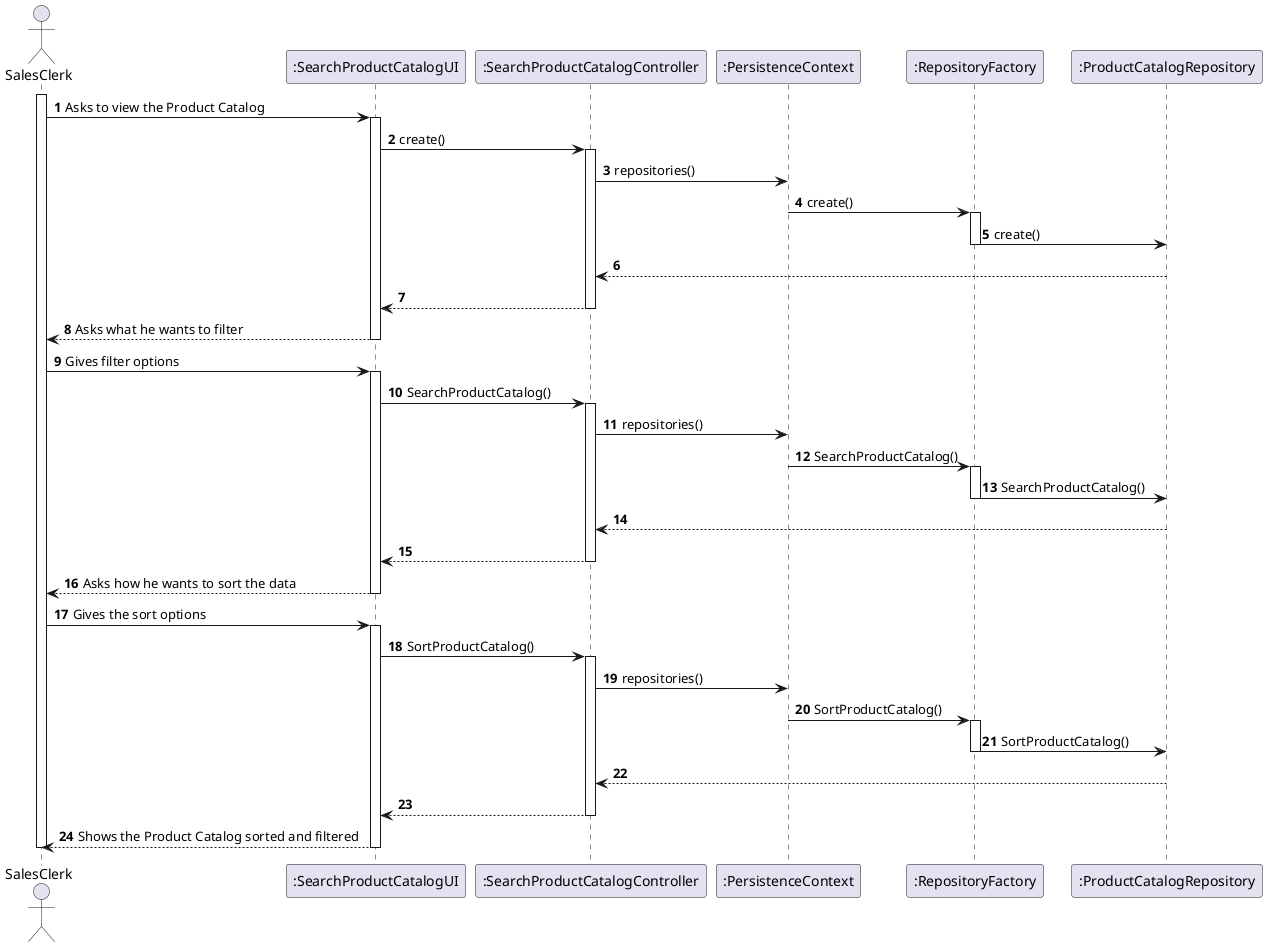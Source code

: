 @startuml

autonumber

actor "SalesClerk" as SC

participant ":SearchProductCatalogUI" as UI
participant ":SearchProductCatalogController" as CTRL
participant ":PersistenceContext" as PERS
participant ":RepositoryFactory" as REPF
participant ":ProductCatalogRepository" as REP


activate SC

SC -> UI : Asks to view the Product Catalog
activate UI

UI -> CTRL : create()
activate CTRL

CTRL -> PERS : repositories()

PERS -> REPF : create()

activate REPF

REPF -> REP : create()

deactivate REPF

REP --> CTRL

deactivate REP

CTRL --> UI

deactivate CTRL

UI --> SC : Asks what he wants to filter

deactivate UI

SC -> UI : Gives filter options
activate UI

UI -> CTRL : SearchProductCatalog()

activate CTRL

CTRL -> PERS : repositories()

PERS -> REPF : SearchProductCatalog()

activate REPF

REPF -> REP : SearchProductCatalog()

deactivate REPF

REP --> CTRL

CTRL --> UI

deactivate CTRL

UI --> SC : Asks how he wants to sort the data

deactivate UI

SC -> UI : Gives the sort options
activate UI

UI -> CTRL : SortProductCatalog()

activate CTRL

CTRL -> PERS : repositories()

PERS -> REPF : SortProductCatalog()

activate REPF

REPF -> REP : SortProductCatalog()

deactivate REPF

REP --> CTRL

deactivate REP

CTRL --> UI

deactivate CTRL

UI --> SC : Shows the Product Catalog sorted and filtered

deactivate UI


deactivate SC

@enduml